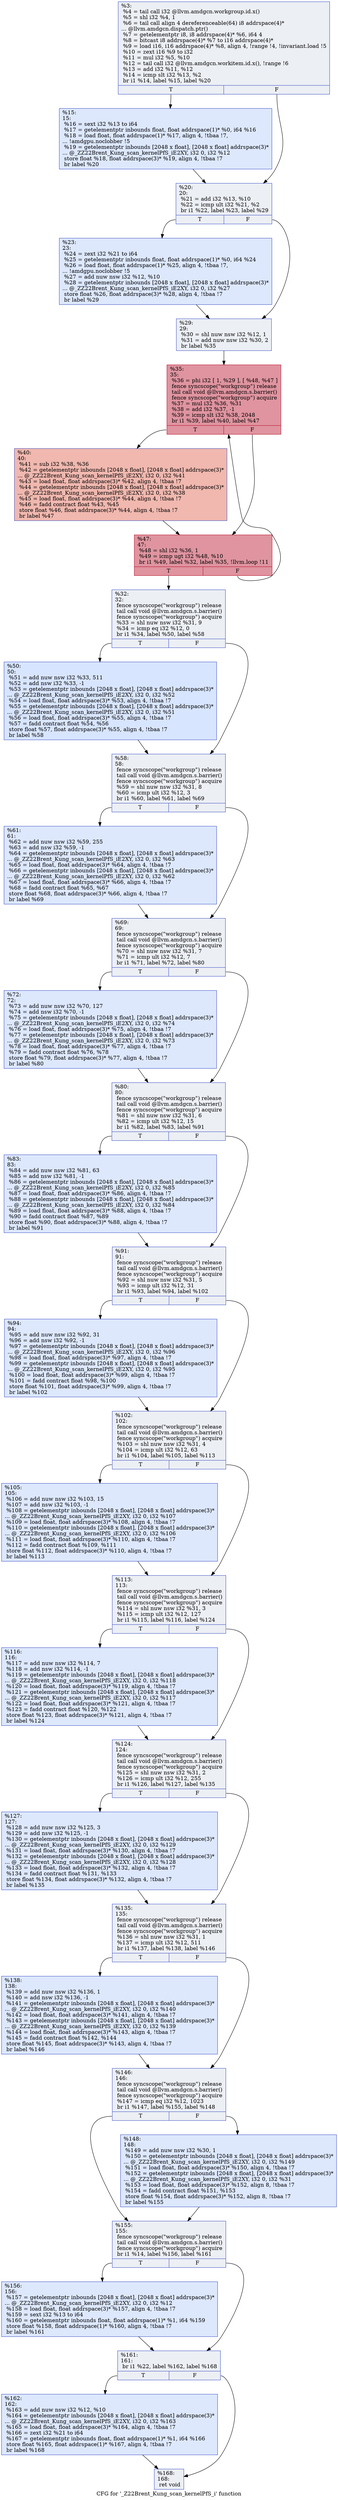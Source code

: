 digraph "CFG for '_Z22Brent_Kung_scan_kernelPfS_i' function" {
	label="CFG for '_Z22Brent_Kung_scan_kernelPfS_i' function";

	Node0x4eeacd0 [shape=record,color="#3d50c3ff", style=filled, fillcolor="#d4dbe670",label="{%3:\l  %4 = tail call i32 @llvm.amdgcn.workgroup.id.x()\l  %5 = shl i32 %4, 1\l  %6 = tail call align 4 dereferenceable(64) i8 addrspace(4)*\l... @llvm.amdgcn.dispatch.ptr()\l  %7 = getelementptr i8, i8 addrspace(4)* %6, i64 4\l  %8 = bitcast i8 addrspace(4)* %7 to i16 addrspace(4)*\l  %9 = load i16, i16 addrspace(4)* %8, align 4, !range !4, !invariant.load !5\l  %10 = zext i16 %9 to i32\l  %11 = mul i32 %5, %10\l  %12 = tail call i32 @llvm.amdgcn.workitem.id.x(), !range !6\l  %13 = add i32 %11, %12\l  %14 = icmp slt i32 %13, %2\l  br i1 %14, label %15, label %20\l|{<s0>T|<s1>F}}"];
	Node0x4eeacd0:s0 -> Node0x4eecca0;
	Node0x4eeacd0:s1 -> Node0x4eecd30;
	Node0x4eecca0 [shape=record,color="#3d50c3ff", style=filled, fillcolor="#b2ccfb70",label="{%15:\l15:                                               \l  %16 = sext i32 %13 to i64\l  %17 = getelementptr inbounds float, float addrspace(1)* %0, i64 %16\l  %18 = load float, float addrspace(1)* %17, align 4, !tbaa !7,\l... !amdgpu.noclobber !5\l  %19 = getelementptr inbounds [2048 x float], [2048 x float] addrspace(3)*\l... @_ZZ22Brent_Kung_scan_kernelPfS_iE2XY, i32 0, i32 %12\l  store float %18, float addrspace(3)* %19, align 4, !tbaa !7\l  br label %20\l}"];
	Node0x4eecca0 -> Node0x4eecd30;
	Node0x4eecd30 [shape=record,color="#3d50c3ff", style=filled, fillcolor="#d4dbe670",label="{%20:\l20:                                               \l  %21 = add i32 %13, %10\l  %22 = icmp ult i32 %21, %2\l  br i1 %22, label %23, label %29\l|{<s0>T|<s1>F}}"];
	Node0x4eecd30:s0 -> Node0x4eed870;
	Node0x4eecd30:s1 -> Node0x4eee1b0;
	Node0x4eed870 [shape=record,color="#3d50c3ff", style=filled, fillcolor="#b2ccfb70",label="{%23:\l23:                                               \l  %24 = zext i32 %21 to i64\l  %25 = getelementptr inbounds float, float addrspace(1)* %0, i64 %24\l  %26 = load float, float addrspace(1)* %25, align 4, !tbaa !7,\l... !amdgpu.noclobber !5\l  %27 = add nuw nsw i32 %12, %10\l  %28 = getelementptr inbounds [2048 x float], [2048 x float] addrspace(3)*\l... @_ZZ22Brent_Kung_scan_kernelPfS_iE2XY, i32 0, i32 %27\l  store float %26, float addrspace(3)* %28, align 4, !tbaa !7\l  br label %29\l}"];
	Node0x4eed870 -> Node0x4eee1b0;
	Node0x4eee1b0 [shape=record,color="#3d50c3ff", style=filled, fillcolor="#d4dbe670",label="{%29:\l29:                                               \l  %30 = shl nuw nsw i32 %12, 1\l  %31 = add nuw nsw i32 %30, 2\l  br label %35\l}"];
	Node0x4eee1b0 -> Node0x4eee4f0;
	Node0x4eee890 [shape=record,color="#3d50c3ff", style=filled, fillcolor="#d4dbe670",label="{%32:\l32:                                               \l  fence syncscope(\"workgroup\") release\l  tail call void @llvm.amdgcn.s.barrier()\l  fence syncscope(\"workgroup\") acquire\l  %33 = shl nuw nsw i32 %31, 9\l  %34 = icmp eq i32 %12, 0\l  br i1 %34, label %50, label %58\l|{<s0>T|<s1>F}}"];
	Node0x4eee890:s0 -> Node0x4eeee10;
	Node0x4eee890:s1 -> Node0x4eeeea0;
	Node0x4eee4f0 [shape=record,color="#b70d28ff", style=filled, fillcolor="#b70d2870",label="{%35:\l35:                                               \l  %36 = phi i32 [ 1, %29 ], [ %48, %47 ]\l  fence syncscope(\"workgroup\") release\l  tail call void @llvm.amdgcn.s.barrier()\l  fence syncscope(\"workgroup\") acquire\l  %37 = mul i32 %36, %31\l  %38 = add i32 %37, -1\l  %39 = icmp slt i32 %38, 2048\l  br i1 %39, label %40, label %47\l|{<s0>T|<s1>F}}"];
	Node0x4eee4f0:s0 -> Node0x4eef520;
	Node0x4eee4f0:s1 -> Node0x4eef010;
	Node0x4eef520 [shape=record,color="#3d50c3ff", style=filled, fillcolor="#dc5d4a70",label="{%40:\l40:                                               \l  %41 = sub i32 %38, %36\l  %42 = getelementptr inbounds [2048 x float], [2048 x float] addrspace(3)*\l... @_ZZ22Brent_Kung_scan_kernelPfS_iE2XY, i32 0, i32 %41\l  %43 = load float, float addrspace(3)* %42, align 4, !tbaa !7\l  %44 = getelementptr inbounds [2048 x float], [2048 x float] addrspace(3)*\l... @_ZZ22Brent_Kung_scan_kernelPfS_iE2XY, i32 0, i32 %38\l  %45 = load float, float addrspace(3)* %44, align 4, !tbaa !7\l  %46 = fadd contract float %43, %45\l  store float %46, float addrspace(3)* %44, align 4, !tbaa !7\l  br label %47\l}"];
	Node0x4eef520 -> Node0x4eef010;
	Node0x4eef010 [shape=record,color="#b70d28ff", style=filled, fillcolor="#b70d2870",label="{%47:\l47:                                               \l  %48 = shl i32 %36, 1\l  %49 = icmp ugt i32 %48, %10\l  br i1 %49, label %32, label %35, !llvm.loop !11\l|{<s0>T|<s1>F}}"];
	Node0x4eef010:s0 -> Node0x4eee890;
	Node0x4eef010:s1 -> Node0x4eee4f0;
	Node0x4eeee10 [shape=record,color="#3d50c3ff", style=filled, fillcolor="#a7c5fe70",label="{%50:\l50:                                               \l  %51 = add nuw nsw i32 %33, 511\l  %52 = add nsw i32 %33, -1\l  %53 = getelementptr inbounds [2048 x float], [2048 x float] addrspace(3)*\l... @_ZZ22Brent_Kung_scan_kernelPfS_iE2XY, i32 0, i32 %52\l  %54 = load float, float addrspace(3)* %53, align 4, !tbaa !7\l  %55 = getelementptr inbounds [2048 x float], [2048 x float] addrspace(3)*\l... @_ZZ22Brent_Kung_scan_kernelPfS_iE2XY, i32 0, i32 %51\l  %56 = load float, float addrspace(3)* %55, align 4, !tbaa !7\l  %57 = fadd contract float %54, %56\l  store float %57, float addrspace(3)* %55, align 4, !tbaa !7\l  br label %58\l}"];
	Node0x4eeee10 -> Node0x4eeeea0;
	Node0x4eeeea0 [shape=record,color="#3d50c3ff", style=filled, fillcolor="#d4dbe670",label="{%58:\l58:                                               \l  fence syncscope(\"workgroup\") release\l  tail call void @llvm.amdgcn.s.barrier()\l  fence syncscope(\"workgroup\") acquire\l  %59 = shl nuw nsw i32 %31, 8\l  %60 = icmp ult i32 %12, 3\l  br i1 %60, label %61, label %69\l|{<s0>T|<s1>F}}"];
	Node0x4eeeea0:s0 -> Node0x4ef0540;
	Node0x4eeeea0:s1 -> Node0x4ef0590;
	Node0x4ef0540 [shape=record,color="#3d50c3ff", style=filled, fillcolor="#b2ccfb70",label="{%61:\l61:                                               \l  %62 = add nuw nsw i32 %59, 255\l  %63 = add nsw i32 %59, -1\l  %64 = getelementptr inbounds [2048 x float], [2048 x float] addrspace(3)*\l... @_ZZ22Brent_Kung_scan_kernelPfS_iE2XY, i32 0, i32 %63\l  %65 = load float, float addrspace(3)* %64, align 4, !tbaa !7\l  %66 = getelementptr inbounds [2048 x float], [2048 x float] addrspace(3)*\l... @_ZZ22Brent_Kung_scan_kernelPfS_iE2XY, i32 0, i32 %62\l  %67 = load float, float addrspace(3)* %66, align 4, !tbaa !7\l  %68 = fadd contract float %65, %67\l  store float %68, float addrspace(3)* %66, align 4, !tbaa !7\l  br label %69\l}"];
	Node0x4ef0540 -> Node0x4ef0590;
	Node0x4ef0590 [shape=record,color="#3d50c3ff", style=filled, fillcolor="#d4dbe670",label="{%69:\l69:                                               \l  fence syncscope(\"workgroup\") release\l  tail call void @llvm.amdgcn.s.barrier()\l  fence syncscope(\"workgroup\") acquire\l  %70 = shl nuw nsw i32 %31, 7\l  %71 = icmp ult i32 %12, 7\l  br i1 %71, label %72, label %80\l|{<s0>T|<s1>F}}"];
	Node0x4ef0590:s0 -> Node0x4ef10d0;
	Node0x4ef0590:s1 -> Node0x4ef1120;
	Node0x4ef10d0 [shape=record,color="#3d50c3ff", style=filled, fillcolor="#b2ccfb70",label="{%72:\l72:                                               \l  %73 = add nuw nsw i32 %70, 127\l  %74 = add nsw i32 %70, -1\l  %75 = getelementptr inbounds [2048 x float], [2048 x float] addrspace(3)*\l... @_ZZ22Brent_Kung_scan_kernelPfS_iE2XY, i32 0, i32 %74\l  %76 = load float, float addrspace(3)* %75, align 4, !tbaa !7\l  %77 = getelementptr inbounds [2048 x float], [2048 x float] addrspace(3)*\l... @_ZZ22Brent_Kung_scan_kernelPfS_iE2XY, i32 0, i32 %73\l  %78 = load float, float addrspace(3)* %77, align 4, !tbaa !7\l  %79 = fadd contract float %76, %78\l  store float %79, float addrspace(3)* %77, align 4, !tbaa !7\l  br label %80\l}"];
	Node0x4ef10d0 -> Node0x4ef1120;
	Node0x4ef1120 [shape=record,color="#3d50c3ff", style=filled, fillcolor="#d4dbe670",label="{%80:\l80:                                               \l  fence syncscope(\"workgroup\") release\l  tail call void @llvm.amdgcn.s.barrier()\l  fence syncscope(\"workgroup\") acquire\l  %81 = shl nuw nsw i32 %31, 6\l  %82 = icmp ult i32 %12, 15\l  br i1 %82, label %83, label %91\l|{<s0>T|<s1>F}}"];
	Node0x4ef1120:s0 -> Node0x4ef1a20;
	Node0x4ef1120:s1 -> Node0x4ef1a70;
	Node0x4ef1a20 [shape=record,color="#3d50c3ff", style=filled, fillcolor="#b2ccfb70",label="{%83:\l83:                                               \l  %84 = add nuw nsw i32 %81, 63\l  %85 = add nsw i32 %81, -1\l  %86 = getelementptr inbounds [2048 x float], [2048 x float] addrspace(3)*\l... @_ZZ22Brent_Kung_scan_kernelPfS_iE2XY, i32 0, i32 %85\l  %87 = load float, float addrspace(3)* %86, align 4, !tbaa !7\l  %88 = getelementptr inbounds [2048 x float], [2048 x float] addrspace(3)*\l... @_ZZ22Brent_Kung_scan_kernelPfS_iE2XY, i32 0, i32 %84\l  %89 = load float, float addrspace(3)* %88, align 4, !tbaa !7\l  %90 = fadd contract float %87, %89\l  store float %90, float addrspace(3)* %88, align 4, !tbaa !7\l  br label %91\l}"];
	Node0x4ef1a20 -> Node0x4ef1a70;
	Node0x4ef1a70 [shape=record,color="#3d50c3ff", style=filled, fillcolor="#d4dbe670",label="{%91:\l91:                                               \l  fence syncscope(\"workgroup\") release\l  tail call void @llvm.amdgcn.s.barrier()\l  fence syncscope(\"workgroup\") acquire\l  %92 = shl nuw nsw i32 %31, 5\l  %93 = icmp ult i32 %12, 31\l  br i1 %93, label %94, label %102\l|{<s0>T|<s1>F}}"];
	Node0x4ef1a70:s0 -> Node0x4ef23a0;
	Node0x4ef1a70:s1 -> Node0x4ef23f0;
	Node0x4ef23a0 [shape=record,color="#3d50c3ff", style=filled, fillcolor="#b2ccfb70",label="{%94:\l94:                                               \l  %95 = add nuw nsw i32 %92, 31\l  %96 = add nsw i32 %92, -1\l  %97 = getelementptr inbounds [2048 x float], [2048 x float] addrspace(3)*\l... @_ZZ22Brent_Kung_scan_kernelPfS_iE2XY, i32 0, i32 %96\l  %98 = load float, float addrspace(3)* %97, align 4, !tbaa !7\l  %99 = getelementptr inbounds [2048 x float], [2048 x float] addrspace(3)*\l... @_ZZ22Brent_Kung_scan_kernelPfS_iE2XY, i32 0, i32 %95\l  %100 = load float, float addrspace(3)* %99, align 4, !tbaa !7\l  %101 = fadd contract float %98, %100\l  store float %101, float addrspace(3)* %99, align 4, !tbaa !7\l  br label %102\l}"];
	Node0x4ef23a0 -> Node0x4ef23f0;
	Node0x4ef23f0 [shape=record,color="#3d50c3ff", style=filled, fillcolor="#d4dbe670",label="{%102:\l102:                                              \l  fence syncscope(\"workgroup\") release\l  tail call void @llvm.amdgcn.s.barrier()\l  fence syncscope(\"workgroup\") acquire\l  %103 = shl nuw nsw i32 %31, 4\l  %104 = icmp ult i32 %12, 63\l  br i1 %104, label %105, label %113\l|{<s0>T|<s1>F}}"];
	Node0x4ef23f0:s0 -> Node0x4ef2cc0;
	Node0x4ef23f0:s1 -> Node0x4ef2d10;
	Node0x4ef2cc0 [shape=record,color="#3d50c3ff", style=filled, fillcolor="#b2ccfb70",label="{%105:\l105:                                              \l  %106 = add nuw nsw i32 %103, 15\l  %107 = add nsw i32 %103, -1\l  %108 = getelementptr inbounds [2048 x float], [2048 x float] addrspace(3)*\l... @_ZZ22Brent_Kung_scan_kernelPfS_iE2XY, i32 0, i32 %107\l  %109 = load float, float addrspace(3)* %108, align 4, !tbaa !7\l  %110 = getelementptr inbounds [2048 x float], [2048 x float] addrspace(3)*\l... @_ZZ22Brent_Kung_scan_kernelPfS_iE2XY, i32 0, i32 %106\l  %111 = load float, float addrspace(3)* %110, align 4, !tbaa !7\l  %112 = fadd contract float %109, %111\l  store float %112, float addrspace(3)* %110, align 4, !tbaa !7\l  br label %113\l}"];
	Node0x4ef2cc0 -> Node0x4ef2d10;
	Node0x4ef2d10 [shape=record,color="#3d50c3ff", style=filled, fillcolor="#d4dbe670",label="{%113:\l113:                                              \l  fence syncscope(\"workgroup\") release\l  tail call void @llvm.amdgcn.s.barrier()\l  fence syncscope(\"workgroup\") acquire\l  %114 = shl nuw nsw i32 %31, 3\l  %115 = icmp ult i32 %12, 127\l  br i1 %115, label %116, label %124\l|{<s0>T|<s1>F}}"];
	Node0x4ef2d10:s0 -> Node0x4ef35e0;
	Node0x4ef2d10:s1 -> Node0x4ef3630;
	Node0x4ef35e0 [shape=record,color="#3d50c3ff", style=filled, fillcolor="#b2ccfb70",label="{%116:\l116:                                              \l  %117 = add nuw nsw i32 %114, 7\l  %118 = add nsw i32 %114, -1\l  %119 = getelementptr inbounds [2048 x float], [2048 x float] addrspace(3)*\l... @_ZZ22Brent_Kung_scan_kernelPfS_iE2XY, i32 0, i32 %118\l  %120 = load float, float addrspace(3)* %119, align 4, !tbaa !7\l  %121 = getelementptr inbounds [2048 x float], [2048 x float] addrspace(3)*\l... @_ZZ22Brent_Kung_scan_kernelPfS_iE2XY, i32 0, i32 %117\l  %122 = load float, float addrspace(3)* %121, align 4, !tbaa !7\l  %123 = fadd contract float %120, %122\l  store float %123, float addrspace(3)* %121, align 4, !tbaa !7\l  br label %124\l}"];
	Node0x4ef35e0 -> Node0x4ef3630;
	Node0x4ef3630 [shape=record,color="#3d50c3ff", style=filled, fillcolor="#d4dbe670",label="{%124:\l124:                                              \l  fence syncscope(\"workgroup\") release\l  tail call void @llvm.amdgcn.s.barrier()\l  fence syncscope(\"workgroup\") acquire\l  %125 = shl nuw nsw i32 %31, 2\l  %126 = icmp ult i32 %12, 255\l  br i1 %126, label %127, label %135\l|{<s0>T|<s1>F}}"];
	Node0x4ef3630:s0 -> Node0x4ef3ed0;
	Node0x4ef3630:s1 -> Node0x4ef3f20;
	Node0x4ef3ed0 [shape=record,color="#3d50c3ff", style=filled, fillcolor="#b2ccfb70",label="{%127:\l127:                                              \l  %128 = add nuw nsw i32 %125, 3\l  %129 = add nsw i32 %125, -1\l  %130 = getelementptr inbounds [2048 x float], [2048 x float] addrspace(3)*\l... @_ZZ22Brent_Kung_scan_kernelPfS_iE2XY, i32 0, i32 %129\l  %131 = load float, float addrspace(3)* %130, align 4, !tbaa !7\l  %132 = getelementptr inbounds [2048 x float], [2048 x float] addrspace(3)*\l... @_ZZ22Brent_Kung_scan_kernelPfS_iE2XY, i32 0, i32 %128\l  %133 = load float, float addrspace(3)* %132, align 4, !tbaa !7\l  %134 = fadd contract float %131, %133\l  store float %134, float addrspace(3)* %132, align 4, !tbaa !7\l  br label %135\l}"];
	Node0x4ef3ed0 -> Node0x4ef3f20;
	Node0x4ef3f20 [shape=record,color="#3d50c3ff", style=filled, fillcolor="#d4dbe670",label="{%135:\l135:                                              \l  fence syncscope(\"workgroup\") release\l  tail call void @llvm.amdgcn.s.barrier()\l  fence syncscope(\"workgroup\") acquire\l  %136 = shl nuw nsw i32 %31, 1\l  %137 = icmp ult i32 %12, 511\l  br i1 %137, label %138, label %146\l|{<s0>T|<s1>F}}"];
	Node0x4ef3f20:s0 -> Node0x4ef4c00;
	Node0x4ef3f20:s1 -> Node0x4ef4c50;
	Node0x4ef4c00 [shape=record,color="#3d50c3ff", style=filled, fillcolor="#b2ccfb70",label="{%138:\l138:                                              \l  %139 = add nuw nsw i32 %136, 1\l  %140 = add nsw i32 %136, -1\l  %141 = getelementptr inbounds [2048 x float], [2048 x float] addrspace(3)*\l... @_ZZ22Brent_Kung_scan_kernelPfS_iE2XY, i32 0, i32 %140\l  %142 = load float, float addrspace(3)* %141, align 4, !tbaa !7\l  %143 = getelementptr inbounds [2048 x float], [2048 x float] addrspace(3)*\l... @_ZZ22Brent_Kung_scan_kernelPfS_iE2XY, i32 0, i32 %139\l  %144 = load float, float addrspace(3)* %143, align 4, !tbaa !7\l  %145 = fadd contract float %142, %144\l  store float %145, float addrspace(3)* %143, align 4, !tbaa !7\l  br label %146\l}"];
	Node0x4ef4c00 -> Node0x4ef4c50;
	Node0x4ef4c50 [shape=record,color="#3d50c3ff", style=filled, fillcolor="#d4dbe670",label="{%146:\l146:                                              \l  fence syncscope(\"workgroup\") release\l  tail call void @llvm.amdgcn.s.barrier()\l  fence syncscope(\"workgroup\") acquire\l  %147 = icmp eq i32 %12, 1023\l  br i1 %147, label %155, label %148\l|{<s0>T|<s1>F}}"];
	Node0x4ef4c50:s0 -> Node0x4ef5460;
	Node0x4ef4c50:s1 -> Node0x4ef54b0;
	Node0x4ef54b0 [shape=record,color="#3d50c3ff", style=filled, fillcolor="#b2ccfb70",label="{%148:\l148:                                              \l  %149 = add nuw nsw i32 %30, 1\l  %150 = getelementptr inbounds [2048 x float], [2048 x float] addrspace(3)*\l... @_ZZ22Brent_Kung_scan_kernelPfS_iE2XY, i32 0, i32 %149\l  %151 = load float, float addrspace(3)* %150, align 4, !tbaa !7\l  %152 = getelementptr inbounds [2048 x float], [2048 x float] addrspace(3)*\l... @_ZZ22Brent_Kung_scan_kernelPfS_iE2XY, i32 0, i32 %31\l  %153 = load float, float addrspace(3)* %152, align 8, !tbaa !7\l  %154 = fadd contract float %151, %153\l  store float %154, float addrspace(3)* %152, align 8, !tbaa !7\l  br label %155\l}"];
	Node0x4ef54b0 -> Node0x4ef5460;
	Node0x4ef5460 [shape=record,color="#3d50c3ff", style=filled, fillcolor="#d4dbe670",label="{%155:\l155:                                              \l  fence syncscope(\"workgroup\") release\l  tail call void @llvm.amdgcn.s.barrier()\l  fence syncscope(\"workgroup\") acquire\l  br i1 %14, label %156, label %161\l|{<s0>T|<s1>F}}"];
	Node0x4ef5460:s0 -> Node0x4ef5bd0;
	Node0x4ef5460:s1 -> Node0x4ef5c20;
	Node0x4ef5bd0 [shape=record,color="#3d50c3ff", style=filled, fillcolor="#b2ccfb70",label="{%156:\l156:                                              \l  %157 = getelementptr inbounds [2048 x float], [2048 x float] addrspace(3)*\l... @_ZZ22Brent_Kung_scan_kernelPfS_iE2XY, i32 0, i32 %12\l  %158 = load float, float addrspace(3)* %157, align 4, !tbaa !7\l  %159 = sext i32 %13 to i64\l  %160 = getelementptr inbounds float, float addrspace(1)* %1, i64 %159\l  store float %158, float addrspace(1)* %160, align 4, !tbaa !7\l  br label %161\l}"];
	Node0x4ef5bd0 -> Node0x4ef5c20;
	Node0x4ef5c20 [shape=record,color="#3d50c3ff", style=filled, fillcolor="#d4dbe670",label="{%161:\l161:                                              \l  br i1 %22, label %162, label %168\l|{<s0>T|<s1>F}}"];
	Node0x4ef5c20:s0 -> Node0x4ef5d20;
	Node0x4ef5c20:s1 -> Node0x4ef60b0;
	Node0x4ef5d20 [shape=record,color="#3d50c3ff", style=filled, fillcolor="#b2ccfb70",label="{%162:\l162:                                              \l  %163 = add nuw nsw i32 %12, %10\l  %164 = getelementptr inbounds [2048 x float], [2048 x float] addrspace(3)*\l... @_ZZ22Brent_Kung_scan_kernelPfS_iE2XY, i32 0, i32 %163\l  %165 = load float, float addrspace(3)* %164, align 4, !tbaa !7\l  %166 = zext i32 %21 to i64\l  %167 = getelementptr inbounds float, float addrspace(1)* %1, i64 %166\l  store float %165, float addrspace(1)* %167, align 4, !tbaa !7\l  br label %168\l}"];
	Node0x4ef5d20 -> Node0x4ef60b0;
	Node0x4ef60b0 [shape=record,color="#3d50c3ff", style=filled, fillcolor="#d4dbe670",label="{%168:\l168:                                              \l  ret void\l}"];
}
